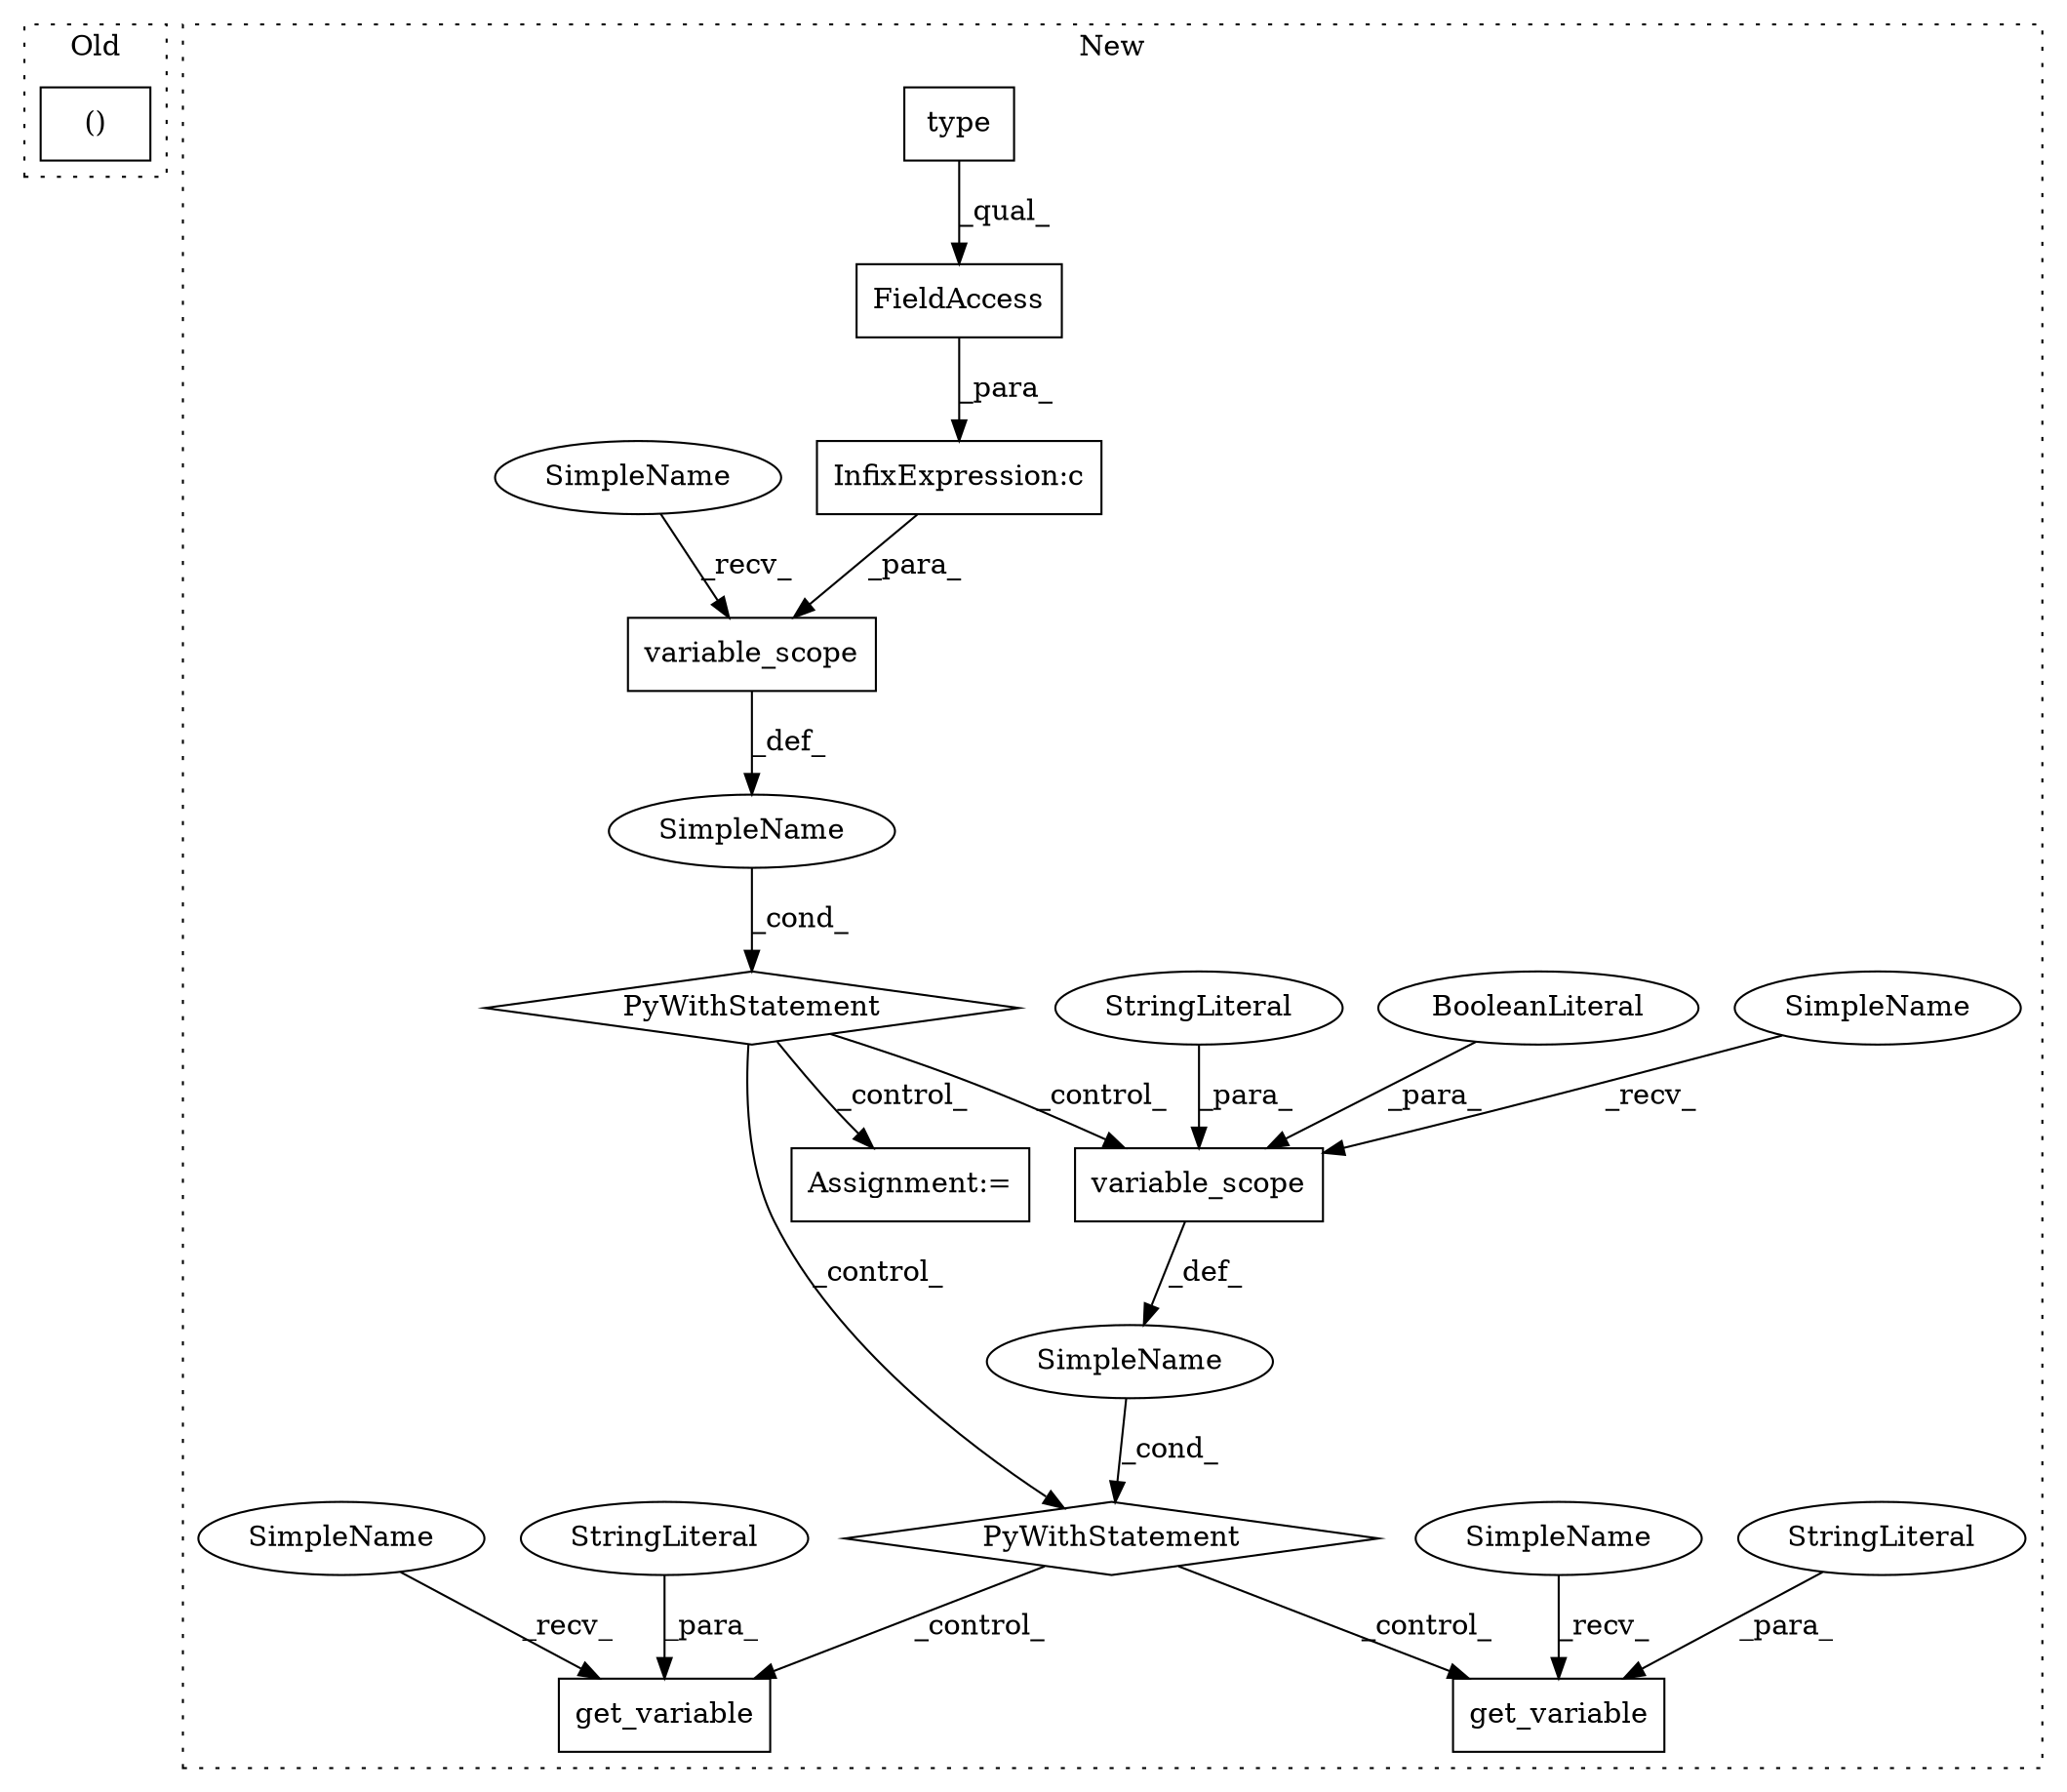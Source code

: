 digraph G {
subgraph cluster0 {
1 [label="()" a="106" s="17952" l="45" shape="box"];
label = "Old";
style="dotted";
}
subgraph cluster1 {
2 [label="get_variable" a="32" s="14200,14221" l="13,1" shape="box"];
3 [label="SimpleName" a="42" s="" l="" shape="ellipse"];
4 [label="PyWithStatement" a="104" s="13352,13417" l="10,2" shape="diamond"];
5 [label="SimpleName" a="42" s="" l="" shape="ellipse"];
6 [label="PyWithStatement" a="104" s="14107,14163" l="10,2" shape="diamond"];
7 [label="type" a="32" s="13397,13406" l="5,1" shape="box"];
8 [label="variable_scope" a="32" s="13373,13416" l="15,1" shape="box"];
9 [label="FieldAccess" a="22" s="13397" l="19" shape="box"];
10 [label="variable_scope" a="32" s="14128,14162" l="15,1" shape="box"];
11 [label="BooleanLiteral" a="9" s="14158" l="4" shape="ellipse"];
12 [label="get_variable" a="32" s="14258,14277" l="13,1" shape="box"];
13 [label="InfixExpression:c" a="27" s="13393" l="4" shape="box"];
14 [label="StringLiteral" a="45" s="14143" l="14" shape="ellipse"];
15 [label="StringLiteral" a="45" s="14271" l="6" shape="ellipse"];
16 [label="StringLiteral" a="45" s="14213" l="8" shape="ellipse"];
17 [label="Assignment:=" a="7" s="13834" l="1" shape="box"];
18 [label="SimpleName" a="42" s="14117" l="10" shape="ellipse"];
19 [label="SimpleName" a="42" s="13362" l="10" shape="ellipse"];
20 [label="SimpleName" a="42" s="14247" l="10" shape="ellipse"];
21 [label="SimpleName" a="42" s="14189" l="10" shape="ellipse"];
label = "New";
style="dotted";
}
3 -> 4 [label="_cond_"];
4 -> 6 [label="_control_"];
4 -> 10 [label="_control_"];
4 -> 17 [label="_control_"];
5 -> 6 [label="_cond_"];
6 -> 12 [label="_control_"];
6 -> 2 [label="_control_"];
7 -> 9 [label="_qual_"];
8 -> 3 [label="_def_"];
9 -> 13 [label="_para_"];
10 -> 5 [label="_def_"];
11 -> 10 [label="_para_"];
13 -> 8 [label="_para_"];
14 -> 10 [label="_para_"];
15 -> 12 [label="_para_"];
16 -> 2 [label="_para_"];
18 -> 10 [label="_recv_"];
19 -> 8 [label="_recv_"];
20 -> 12 [label="_recv_"];
21 -> 2 [label="_recv_"];
}